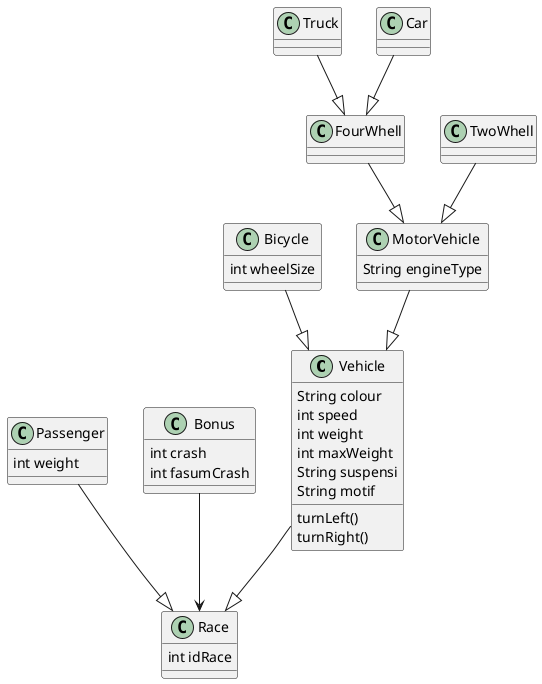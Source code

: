 @startuml
Vehicle : String colour
Vehicle : int speed
Vehicle : int weight
Vehicle : int maxWeight
Vehicle : String suspensi
Vehicle : String motif
Vehicle : turnLeft()
Vehicle : turnRight()
Bicycle : int wheelSize
MotorVehicle : String engineType
Passenger : int weight
Race : int idRace
Bonus : int crash
Bonus : int fasumCrash
Bicycle --|> Vehicle
MotorVehicle --|> Vehicle
FourWhell --|> MotorVehicle
TwoWhell --|> MotorVehicle
Truck --|> FourWhell
Car --|> FourWhell
Vehicle --|> Race
Passenger --|> Race
Bonus --> Race
@enduml
